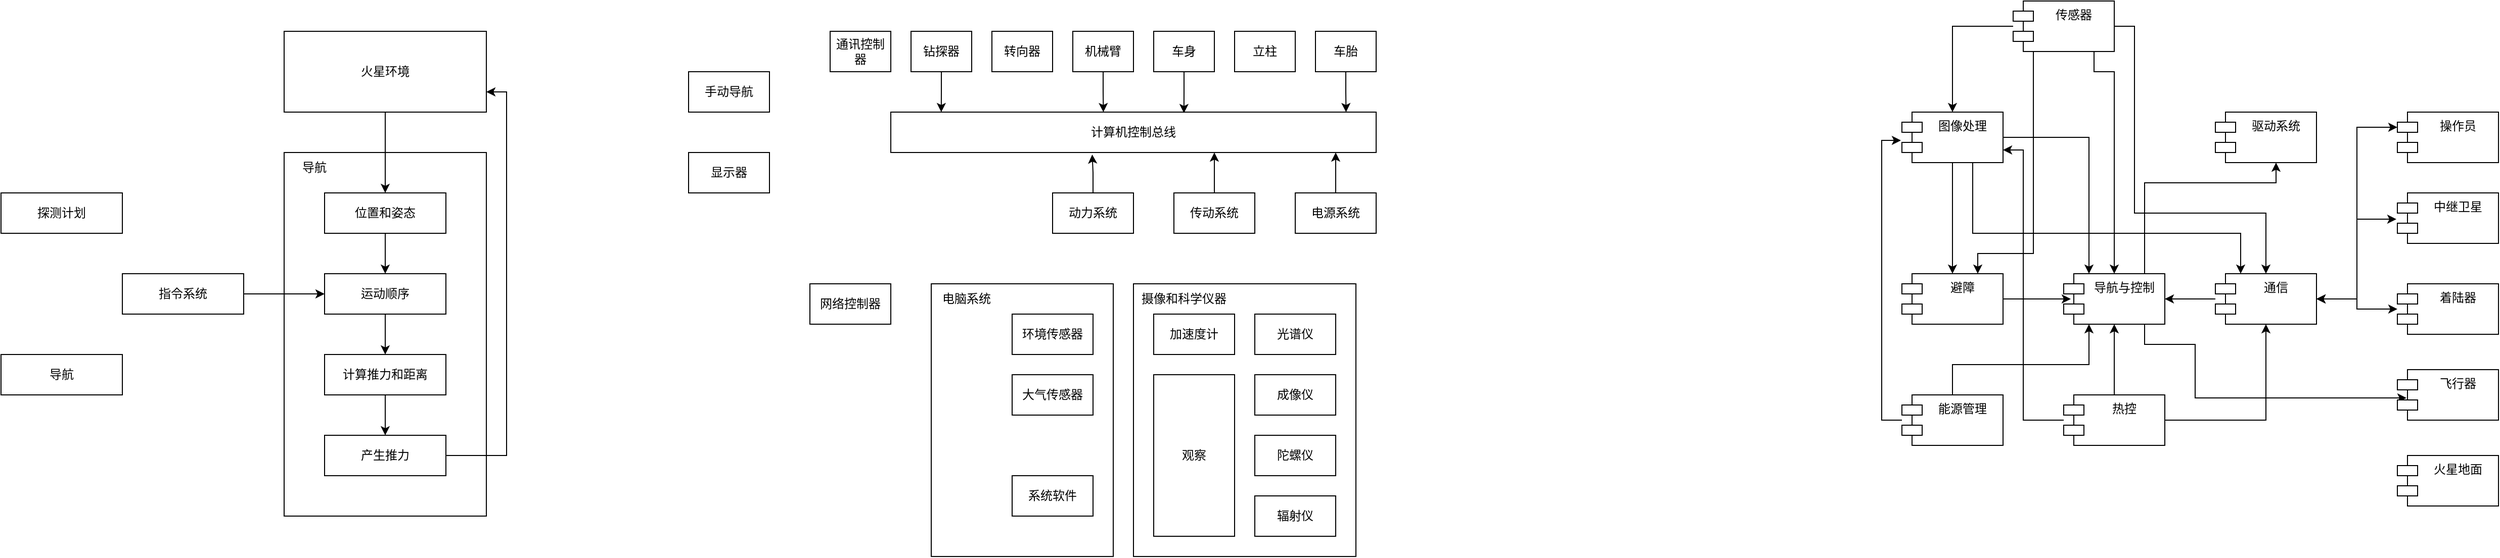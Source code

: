 <mxfile version="15.8.7" type="device"><diagram id="98iTKXeNPAAuK4LWbxxS" name="Page-1"><mxGraphModel dx="899" dy="680" grid="1" gridSize="10" guides="1" tooltips="1" connect="1" arrows="1" fold="1" page="1" pageScale="1" pageWidth="850" pageHeight="1100" math="0" shadow="0"><root><mxCell id="0"/><mxCell id="1" parent="0"/><mxCell id="S_GwuI0nOCNoEWC6Ke9p-49" value="" style="rounded=0;whiteSpace=wrap;html=1;" parent="1" vertex="1"><mxGeometry x="1120" y="370" width="220" height="270" as="geometry"/></mxCell><mxCell id="S_GwuI0nOCNoEWC6Ke9p-7" value="" style="rounded=0;whiteSpace=wrap;html=1;" parent="1" vertex="1"><mxGeometry x="280" y="240" width="200" height="360" as="geometry"/></mxCell><mxCell id="S_GwuI0nOCNoEWC6Ke9p-12" style="edgeStyle=orthogonalEdgeStyle;rounded=0;orthogonalLoop=1;jettySize=auto;html=1;entryX=0.5;entryY=0;entryDx=0;entryDy=0;" parent="1" source="S_GwuI0nOCNoEWC6Ke9p-1" target="S_GwuI0nOCNoEWC6Ke9p-3" edge="1"><mxGeometry relative="1" as="geometry"/></mxCell><mxCell id="S_GwuI0nOCNoEWC6Ke9p-1" value="火星环境" style="rounded=0;whiteSpace=wrap;html=1;" parent="1" vertex="1"><mxGeometry x="280" y="120" width="200" height="80" as="geometry"/></mxCell><mxCell id="S_GwuI0nOCNoEWC6Ke9p-2" value="导航" style="text;html=1;strokeColor=none;fillColor=none;align=center;verticalAlign=middle;whiteSpace=wrap;rounded=0;" parent="1" vertex="1"><mxGeometry x="280" y="240" width="60" height="30" as="geometry"/></mxCell><mxCell id="S_GwuI0nOCNoEWC6Ke9p-11" style="edgeStyle=orthogonalEdgeStyle;rounded=0;orthogonalLoop=1;jettySize=auto;html=1;entryX=0.5;entryY=0;entryDx=0;entryDy=0;" parent="1" source="S_GwuI0nOCNoEWC6Ke9p-3" target="S_GwuI0nOCNoEWC6Ke9p-4" edge="1"><mxGeometry relative="1" as="geometry"/></mxCell><mxCell id="S_GwuI0nOCNoEWC6Ke9p-3" value="位置和姿态" style="rounded=0;whiteSpace=wrap;html=1;" parent="1" vertex="1"><mxGeometry x="320" y="280" width="120" height="40" as="geometry"/></mxCell><mxCell id="S_GwuI0nOCNoEWC6Ke9p-13" style="edgeStyle=orthogonalEdgeStyle;rounded=0;orthogonalLoop=1;jettySize=auto;html=1;" parent="1" source="S_GwuI0nOCNoEWC6Ke9p-4" target="S_GwuI0nOCNoEWC6Ke9p-5" edge="1"><mxGeometry relative="1" as="geometry"/></mxCell><mxCell id="S_GwuI0nOCNoEWC6Ke9p-4" value="运动顺序" style="rounded=0;whiteSpace=wrap;html=1;" parent="1" vertex="1"><mxGeometry x="320" y="360" width="120" height="40" as="geometry"/></mxCell><mxCell id="S_GwuI0nOCNoEWC6Ke9p-14" style="edgeStyle=orthogonalEdgeStyle;rounded=0;orthogonalLoop=1;jettySize=auto;html=1;entryX=0.5;entryY=0;entryDx=0;entryDy=0;" parent="1" source="S_GwuI0nOCNoEWC6Ke9p-5" target="S_GwuI0nOCNoEWC6Ke9p-6" edge="1"><mxGeometry relative="1" as="geometry"/></mxCell><mxCell id="S_GwuI0nOCNoEWC6Ke9p-5" value="计算推力和距离" style="rounded=0;whiteSpace=wrap;html=1;" parent="1" vertex="1"><mxGeometry x="320" y="440" width="120" height="40" as="geometry"/></mxCell><mxCell id="S_GwuI0nOCNoEWC6Ke9p-15" style="edgeStyle=orthogonalEdgeStyle;rounded=0;orthogonalLoop=1;jettySize=auto;html=1;entryX=1;entryY=0.75;entryDx=0;entryDy=0;" parent="1" source="S_GwuI0nOCNoEWC6Ke9p-6" target="S_GwuI0nOCNoEWC6Ke9p-1" edge="1"><mxGeometry relative="1" as="geometry"><Array as="points"><mxPoint x="500" y="540"/><mxPoint x="500" y="180"/></Array></mxGeometry></mxCell><mxCell id="S_GwuI0nOCNoEWC6Ke9p-6" value="产生推力" style="rounded=0;whiteSpace=wrap;html=1;" parent="1" vertex="1"><mxGeometry x="320" y="520" width="120" height="40" as="geometry"/></mxCell><mxCell id="S_GwuI0nOCNoEWC6Ke9p-10" style="edgeStyle=orthogonalEdgeStyle;rounded=0;orthogonalLoop=1;jettySize=auto;html=1;entryX=0;entryY=0.5;entryDx=0;entryDy=0;" parent="1" source="S_GwuI0nOCNoEWC6Ke9p-9" target="S_GwuI0nOCNoEWC6Ke9p-4" edge="1"><mxGeometry relative="1" as="geometry"/></mxCell><mxCell id="S_GwuI0nOCNoEWC6Ke9p-9" value="指令系统" style="rounded=0;whiteSpace=wrap;html=1;" parent="1" vertex="1"><mxGeometry x="120" y="360" width="120" height="40" as="geometry"/></mxCell><mxCell id="S_GwuI0nOCNoEWC6Ke9p-16" value="探测计划" style="rounded=0;whiteSpace=wrap;html=1;" parent="1" vertex="1"><mxGeometry y="280" width="120" height="40" as="geometry"/></mxCell><mxCell id="S_GwuI0nOCNoEWC6Ke9p-17" value="导航" style="rounded=0;whiteSpace=wrap;html=1;" parent="1" vertex="1"><mxGeometry y="440" width="120" height="40" as="geometry"/></mxCell><mxCell id="S_GwuI0nOCNoEWC6Ke9p-18" value="计算机控制总线" style="rounded=0;whiteSpace=wrap;html=1;" parent="1" vertex="1"><mxGeometry x="880" y="200" width="480" height="40" as="geometry"/></mxCell><mxCell id="S_GwuI0nOCNoEWC6Ke9p-40" style="edgeStyle=orthogonalEdgeStyle;rounded=0;orthogonalLoop=1;jettySize=auto;html=1;entryX=0.415;entryY=1.05;entryDx=0;entryDy=0;entryPerimeter=0;" parent="1" source="S_GwuI0nOCNoEWC6Ke9p-19" target="S_GwuI0nOCNoEWC6Ke9p-18" edge="1"><mxGeometry relative="1" as="geometry"/></mxCell><mxCell id="S_GwuI0nOCNoEWC6Ke9p-19" value="动力系统" style="rounded=0;whiteSpace=wrap;html=1;" parent="1" vertex="1"><mxGeometry x="1040" y="280" width="80" height="40" as="geometry"/></mxCell><mxCell id="S_GwuI0nOCNoEWC6Ke9p-41" value="" style="edgeStyle=orthogonalEdgeStyle;rounded=0;orthogonalLoop=1;jettySize=auto;html=1;" parent="1" source="S_GwuI0nOCNoEWC6Ke9p-20" target="S_GwuI0nOCNoEWC6Ke9p-18" edge="1"><mxGeometry relative="1" as="geometry"><Array as="points"><mxPoint x="1200" y="250"/><mxPoint x="1200" y="250"/></Array></mxGeometry></mxCell><mxCell id="S_GwuI0nOCNoEWC6Ke9p-20" value="传动系统" style="rounded=0;whiteSpace=wrap;html=1;" parent="1" vertex="1"><mxGeometry x="1160" y="280" width="80" height="40" as="geometry"/></mxCell><mxCell id="S_GwuI0nOCNoEWC6Ke9p-42" style="edgeStyle=orthogonalEdgeStyle;rounded=0;orthogonalLoop=1;jettySize=auto;html=1;" parent="1" source="S_GwuI0nOCNoEWC6Ke9p-21" target="S_GwuI0nOCNoEWC6Ke9p-18" edge="1"><mxGeometry relative="1" as="geometry"><Array as="points"><mxPoint x="1320" y="250"/><mxPoint x="1320" y="250"/></Array></mxGeometry></mxCell><mxCell id="S_GwuI0nOCNoEWC6Ke9p-21" value="电源系统" style="rounded=0;whiteSpace=wrap;html=1;" parent="1" vertex="1"><mxGeometry x="1280" y="280" width="80" height="40" as="geometry"/></mxCell><mxCell id="S_GwuI0nOCNoEWC6Ke9p-31" style="edgeStyle=orthogonalEdgeStyle;rounded=0;orthogonalLoop=1;jettySize=auto;html=1;entryX=0.938;entryY=0;entryDx=0;entryDy=0;entryPerimeter=0;" parent="1" source="S_GwuI0nOCNoEWC6Ke9p-22" target="S_GwuI0nOCNoEWC6Ke9p-18" edge="1"><mxGeometry relative="1" as="geometry"/></mxCell><mxCell id="S_GwuI0nOCNoEWC6Ke9p-22" value="车胎" style="rounded=0;whiteSpace=wrap;html=1;" parent="1" vertex="1"><mxGeometry x="1300" y="120" width="60" height="40" as="geometry"/></mxCell><mxCell id="S_GwuI0nOCNoEWC6Ke9p-23" value="立柱" style="rounded=0;whiteSpace=wrap;html=1;" parent="1" vertex="1"><mxGeometry x="1220" y="120" width="60" height="40" as="geometry"/></mxCell><mxCell id="S_GwuI0nOCNoEWC6Ke9p-30" style="edgeStyle=orthogonalEdgeStyle;rounded=0;orthogonalLoop=1;jettySize=auto;html=1;entryX=0.604;entryY=0.025;entryDx=0;entryDy=0;entryPerimeter=0;" parent="1" source="S_GwuI0nOCNoEWC6Ke9p-24" target="S_GwuI0nOCNoEWC6Ke9p-18" edge="1"><mxGeometry relative="1" as="geometry"/></mxCell><mxCell id="S_GwuI0nOCNoEWC6Ke9p-24" value="车身" style="rounded=0;whiteSpace=wrap;html=1;" parent="1" vertex="1"><mxGeometry x="1140" y="120" width="60" height="40" as="geometry"/></mxCell><mxCell id="S_GwuI0nOCNoEWC6Ke9p-29" style="edgeStyle=orthogonalEdgeStyle;rounded=0;orthogonalLoop=1;jettySize=auto;html=1;entryX=0.438;entryY=0;entryDx=0;entryDy=0;entryPerimeter=0;" parent="1" source="S_GwuI0nOCNoEWC6Ke9p-25" target="S_GwuI0nOCNoEWC6Ke9p-18" edge="1"><mxGeometry relative="1" as="geometry"/></mxCell><mxCell id="S_GwuI0nOCNoEWC6Ke9p-25" value="机械臂" style="rounded=0;whiteSpace=wrap;html=1;" parent="1" vertex="1"><mxGeometry x="1060" y="120" width="60" height="40" as="geometry"/></mxCell><mxCell id="S_GwuI0nOCNoEWC6Ke9p-26" value="转向器" style="rounded=0;whiteSpace=wrap;html=1;" parent="1" vertex="1"><mxGeometry x="980" y="120" width="60" height="40" as="geometry"/></mxCell><mxCell id="S_GwuI0nOCNoEWC6Ke9p-33" style="edgeStyle=orthogonalEdgeStyle;rounded=0;orthogonalLoop=1;jettySize=auto;html=1;entryX=0.104;entryY=0;entryDx=0;entryDy=0;entryPerimeter=0;" parent="1" source="S_GwuI0nOCNoEWC6Ke9p-27" target="S_GwuI0nOCNoEWC6Ke9p-18" edge="1"><mxGeometry relative="1" as="geometry"/></mxCell><mxCell id="S_GwuI0nOCNoEWC6Ke9p-27" value="钻探器" style="rounded=0;whiteSpace=wrap;html=1;" parent="1" vertex="1"><mxGeometry x="900" y="120" width="60" height="40" as="geometry"/></mxCell><mxCell id="S_GwuI0nOCNoEWC6Ke9p-28" value="通讯控制器" style="rounded=0;whiteSpace=wrap;html=1;" parent="1" vertex="1"><mxGeometry x="820" y="120" width="60" height="40" as="geometry"/></mxCell><mxCell id="S_GwuI0nOCNoEWC6Ke9p-34" value="网络控制器" style="rounded=0;whiteSpace=wrap;html=1;" parent="1" vertex="1"><mxGeometry x="800" y="370" width="80" height="40" as="geometry"/></mxCell><mxCell id="S_GwuI0nOCNoEWC6Ke9p-35" value="手动导航" style="rounded=0;whiteSpace=wrap;html=1;" parent="1" vertex="1"><mxGeometry x="680" y="160" width="80" height="40" as="geometry"/></mxCell><mxCell id="S_GwuI0nOCNoEWC6Ke9p-37" value="显示器" style="rounded=0;whiteSpace=wrap;html=1;" parent="1" vertex="1"><mxGeometry x="680" y="240" width="80" height="40" as="geometry"/></mxCell><mxCell id="S_GwuI0nOCNoEWC6Ke9p-43" value="光谱仪" style="rounded=0;whiteSpace=wrap;html=1;" parent="1" vertex="1"><mxGeometry x="1240" y="400" width="80" height="40" as="geometry"/></mxCell><mxCell id="S_GwuI0nOCNoEWC6Ke9p-44" value="成像仪" style="rounded=0;whiteSpace=wrap;html=1;" parent="1" vertex="1"><mxGeometry x="1240" y="460" width="80" height="40" as="geometry"/></mxCell><mxCell id="S_GwuI0nOCNoEWC6Ke9p-45" value="陀螺仪" style="rounded=0;whiteSpace=wrap;html=1;" parent="1" vertex="1"><mxGeometry x="1240" y="520" width="80" height="40" as="geometry"/></mxCell><mxCell id="S_GwuI0nOCNoEWC6Ke9p-46" value="辐射仪" style="rounded=0;whiteSpace=wrap;html=1;" parent="1" vertex="1"><mxGeometry x="1240" y="580" width="80" height="40" as="geometry"/></mxCell><mxCell id="S_GwuI0nOCNoEWC6Ke9p-47" value="加速度计" style="rounded=0;whiteSpace=wrap;html=1;" parent="1" vertex="1"><mxGeometry x="1140" y="400" width="80" height="40" as="geometry"/></mxCell><mxCell id="S_GwuI0nOCNoEWC6Ke9p-48" value="观察" style="rounded=0;whiteSpace=wrap;html=1;" parent="1" vertex="1"><mxGeometry x="1140" y="460" width="80" height="160" as="geometry"/></mxCell><mxCell id="S_GwuI0nOCNoEWC6Ke9p-50" value="摄像和科学仪器" style="text;html=1;strokeColor=none;fillColor=none;align=center;verticalAlign=middle;whiteSpace=wrap;rounded=0;" parent="1" vertex="1"><mxGeometry x="1120" y="370" width="100" height="30" as="geometry"/></mxCell><mxCell id="S_GwuI0nOCNoEWC6Ke9p-52" value="" style="rounded=0;whiteSpace=wrap;html=1;" parent="1" vertex="1"><mxGeometry x="920" y="370" width="180" height="270" as="geometry"/></mxCell><mxCell id="S_GwuI0nOCNoEWC6Ke9p-53" value="电脑系统" style="text;html=1;strokeColor=none;fillColor=none;align=center;verticalAlign=middle;whiteSpace=wrap;rounded=0;" parent="1" vertex="1"><mxGeometry x="920" y="370" width="70" height="30" as="geometry"/></mxCell><mxCell id="S_GwuI0nOCNoEWC6Ke9p-54" value="环境传感器" style="rounded=0;whiteSpace=wrap;html=1;" parent="1" vertex="1"><mxGeometry x="1000" y="400" width="80" height="40" as="geometry"/></mxCell><mxCell id="S_GwuI0nOCNoEWC6Ke9p-56" value="大气传感器" style="rounded=0;whiteSpace=wrap;html=1;" parent="1" vertex="1"><mxGeometry x="1000" y="460" width="80" height="40" as="geometry"/></mxCell><mxCell id="S_GwuI0nOCNoEWC6Ke9p-57" value="系统软件" style="rounded=0;whiteSpace=wrap;html=1;" parent="1" vertex="1"><mxGeometry x="1000" y="560" width="80" height="40" as="geometry"/></mxCell><mxCell id="76VSLNIh--fwb8tUsJOz-8" style="edgeStyle=orthogonalEdgeStyle;rounded=0;orthogonalLoop=1;jettySize=auto;html=1;entryX=0.5;entryY=0;entryDx=0;entryDy=0;" edge="1" parent="1" source="76VSLNIh--fwb8tUsJOz-5" target="76VSLNIh--fwb8tUsJOz-7"><mxGeometry relative="1" as="geometry"/></mxCell><mxCell id="76VSLNIh--fwb8tUsJOz-19" style="edgeStyle=orthogonalEdgeStyle;rounded=0;orthogonalLoop=1;jettySize=auto;html=1;entryX=0.25;entryY=0;entryDx=0;entryDy=0;" edge="1" parent="1" source="76VSLNIh--fwb8tUsJOz-5" target="76VSLNIh--fwb8tUsJOz-16"><mxGeometry relative="1" as="geometry"><Array as="points"><mxPoint x="1950" y="320"/><mxPoint x="2215" y="320"/></Array></mxGeometry></mxCell><mxCell id="76VSLNIh--fwb8tUsJOz-38" style="edgeStyle=orthogonalEdgeStyle;rounded=0;orthogonalLoop=1;jettySize=auto;html=1;entryX=0.25;entryY=0;entryDx=0;entryDy=0;" edge="1" parent="1" source="76VSLNIh--fwb8tUsJOz-5" target="76VSLNIh--fwb8tUsJOz-10"><mxGeometry relative="1" as="geometry"/></mxCell><mxCell id="76VSLNIh--fwb8tUsJOz-5" value="图像处理" style="shape=module;align=left;spacingLeft=20;align=center;verticalAlign=top;" vertex="1" parent="1"><mxGeometry x="1880" y="200" width="100" height="50" as="geometry"/></mxCell><mxCell id="76VSLNIh--fwb8tUsJOz-9" style="edgeStyle=orthogonalEdgeStyle;rounded=0;orthogonalLoop=1;jettySize=auto;html=1;entryX=0.75;entryY=0;entryDx=0;entryDy=0;" edge="1" parent="1" source="76VSLNIh--fwb8tUsJOz-6" target="76VSLNIh--fwb8tUsJOz-7"><mxGeometry relative="1" as="geometry"><Array as="points"><mxPoint x="2010" y="340"/><mxPoint x="1955" y="340"/></Array></mxGeometry></mxCell><mxCell id="76VSLNIh--fwb8tUsJOz-36" style="edgeStyle=orthogonalEdgeStyle;rounded=0;orthogonalLoop=1;jettySize=auto;html=1;" edge="1" parent="1" source="76VSLNIh--fwb8tUsJOz-6" target="76VSLNIh--fwb8tUsJOz-5"><mxGeometry relative="1" as="geometry"/></mxCell><mxCell id="76VSLNIh--fwb8tUsJOz-37" style="edgeStyle=orthogonalEdgeStyle;rounded=0;orthogonalLoop=1;jettySize=auto;html=1;entryX=0.5;entryY=0;entryDx=0;entryDy=0;" edge="1" parent="1" source="76VSLNIh--fwb8tUsJOz-6" target="76VSLNIh--fwb8tUsJOz-10"><mxGeometry relative="1" as="geometry"><Array as="points"><mxPoint x="2070" y="160"/><mxPoint x="2090" y="160"/></Array></mxGeometry></mxCell><mxCell id="76VSLNIh--fwb8tUsJOz-46" style="edgeStyle=orthogonalEdgeStyle;rounded=0;orthogonalLoop=1;jettySize=auto;html=1;entryX=0.5;entryY=0;entryDx=0;entryDy=0;startArrow=none;startFill=0;endArrow=classic;endFill=1;" edge="1" parent="1" source="76VSLNIh--fwb8tUsJOz-6" target="76VSLNIh--fwb8tUsJOz-16"><mxGeometry relative="1" as="geometry"><Array as="points"><mxPoint x="2110" y="115"/><mxPoint x="2110" y="300"/><mxPoint x="2240" y="300"/></Array></mxGeometry></mxCell><mxCell id="76VSLNIh--fwb8tUsJOz-6" value="传感器" style="shape=module;align=left;spacingLeft=20;align=center;verticalAlign=top;" vertex="1" parent="1"><mxGeometry x="1990" y="90" width="100" height="50" as="geometry"/></mxCell><mxCell id="76VSLNIh--fwb8tUsJOz-39" style="edgeStyle=orthogonalEdgeStyle;rounded=0;orthogonalLoop=1;jettySize=auto;html=1;entryX=0.07;entryY=0.5;entryDx=0;entryDy=0;entryPerimeter=0;" edge="1" parent="1" source="76VSLNIh--fwb8tUsJOz-7" target="76VSLNIh--fwb8tUsJOz-10"><mxGeometry relative="1" as="geometry"/></mxCell><mxCell id="76VSLNIh--fwb8tUsJOz-7" value="避障" style="shape=module;align=left;spacingLeft=20;align=center;verticalAlign=top;" vertex="1" parent="1"><mxGeometry x="1880" y="360" width="100" height="50" as="geometry"/></mxCell><mxCell id="76VSLNIh--fwb8tUsJOz-29" style="edgeStyle=orthogonalEdgeStyle;rounded=0;orthogonalLoop=1;jettySize=auto;html=1;entryX=0.09;entryY=0.56;entryDx=0;entryDy=0;entryPerimeter=0;" edge="1" parent="1" source="76VSLNIh--fwb8tUsJOz-10" target="76VSLNIh--fwb8tUsJOz-25"><mxGeometry relative="1" as="geometry"><Array as="points"><mxPoint x="2120" y="430"/><mxPoint x="2170" y="430"/><mxPoint x="2170" y="483"/></Array></mxGeometry></mxCell><mxCell id="76VSLNIh--fwb8tUsJOz-32" style="edgeStyle=orthogonalEdgeStyle;rounded=0;orthogonalLoop=1;jettySize=auto;html=1;" edge="1" parent="1" source="76VSLNIh--fwb8tUsJOz-10"><mxGeometry relative="1" as="geometry"><mxPoint x="2250" y="250" as="targetPoint"/><Array as="points"><mxPoint x="2120" y="270"/><mxPoint x="2250" y="270"/></Array></mxGeometry></mxCell><mxCell id="76VSLNIh--fwb8tUsJOz-10" value="导航与控制" style="shape=module;align=left;spacingLeft=20;align=center;verticalAlign=top;" vertex="1" parent="1"><mxGeometry x="2040" y="360" width="100" height="50" as="geometry"/></mxCell><mxCell id="76VSLNIh--fwb8tUsJOz-41" style="edgeStyle=orthogonalEdgeStyle;rounded=0;orthogonalLoop=1;jettySize=auto;html=1;entryX=0.25;entryY=1;entryDx=0;entryDy=0;" edge="1" parent="1" source="76VSLNIh--fwb8tUsJOz-11" target="76VSLNIh--fwb8tUsJOz-10"><mxGeometry relative="1" as="geometry"><Array as="points"><mxPoint x="1930" y="450"/><mxPoint x="2065" y="450"/></Array></mxGeometry></mxCell><mxCell id="76VSLNIh--fwb8tUsJOz-42" style="edgeStyle=orthogonalEdgeStyle;rounded=0;orthogonalLoop=1;jettySize=auto;html=1;entryX=-0.01;entryY=0.56;entryDx=0;entryDy=0;entryPerimeter=0;" edge="1" parent="1" source="76VSLNIh--fwb8tUsJOz-11" target="76VSLNIh--fwb8tUsJOz-5"><mxGeometry relative="1" as="geometry"><Array as="points"><mxPoint x="1860" y="505"/><mxPoint x="1860" y="228"/></Array></mxGeometry></mxCell><mxCell id="76VSLNIh--fwb8tUsJOz-11" value="能源管理" style="shape=module;align=left;spacingLeft=20;align=center;verticalAlign=top;" vertex="1" parent="1"><mxGeometry x="1880" y="480" width="100" height="50" as="geometry"/></mxCell><mxCell id="76VSLNIh--fwb8tUsJOz-15" style="edgeStyle=orthogonalEdgeStyle;rounded=0;orthogonalLoop=1;jettySize=auto;html=1;entryX=0.5;entryY=1;entryDx=0;entryDy=0;" edge="1" parent="1" source="76VSLNIh--fwb8tUsJOz-14" target="76VSLNIh--fwb8tUsJOz-10"><mxGeometry relative="1" as="geometry"/></mxCell><mxCell id="76VSLNIh--fwb8tUsJOz-40" style="edgeStyle=orthogonalEdgeStyle;rounded=0;orthogonalLoop=1;jettySize=auto;html=1;" edge="1" parent="1" source="76VSLNIh--fwb8tUsJOz-14" target="76VSLNIh--fwb8tUsJOz-16"><mxGeometry relative="1" as="geometry"/></mxCell><mxCell id="76VSLNIh--fwb8tUsJOz-43" style="edgeStyle=orthogonalEdgeStyle;rounded=0;orthogonalLoop=1;jettySize=auto;html=1;entryX=1;entryY=0.75;entryDx=0;entryDy=0;" edge="1" parent="1" source="76VSLNIh--fwb8tUsJOz-14" target="76VSLNIh--fwb8tUsJOz-5"><mxGeometry relative="1" as="geometry"><Array as="points"><mxPoint x="2000" y="505"/><mxPoint x="2000" y="238"/></Array></mxGeometry></mxCell><mxCell id="76VSLNIh--fwb8tUsJOz-14" value="热控" style="shape=module;align=left;spacingLeft=20;align=center;verticalAlign=top;" vertex="1" parent="1"><mxGeometry x="2040" y="480" width="100" height="50" as="geometry"/></mxCell><mxCell id="76VSLNIh--fwb8tUsJOz-18" value="" style="edgeStyle=orthogonalEdgeStyle;rounded=0;orthogonalLoop=1;jettySize=auto;html=1;" edge="1" parent="1" source="76VSLNIh--fwb8tUsJOz-16" target="76VSLNIh--fwb8tUsJOz-10"><mxGeometry relative="1" as="geometry"/></mxCell><mxCell id="76VSLNIh--fwb8tUsJOz-27" style="edgeStyle=orthogonalEdgeStyle;rounded=0;orthogonalLoop=1;jettySize=auto;html=1;entryX=-0.01;entryY=0.52;entryDx=0;entryDy=0;entryPerimeter=0;" edge="1" parent="1" source="76VSLNIh--fwb8tUsJOz-16" target="76VSLNIh--fwb8tUsJOz-23"><mxGeometry relative="1" as="geometry"/></mxCell><mxCell id="76VSLNIh--fwb8tUsJOz-28" style="edgeStyle=orthogonalEdgeStyle;rounded=0;orthogonalLoop=1;jettySize=auto;html=1;entryX=0;entryY=0;entryDx=0;entryDy=15;entryPerimeter=0;startArrow=classic;startFill=1;endArrow=classic;endFill=1;" edge="1" parent="1" source="76VSLNIh--fwb8tUsJOz-16" target="76VSLNIh--fwb8tUsJOz-22"><mxGeometry relative="1" as="geometry"/></mxCell><mxCell id="76VSLNIh--fwb8tUsJOz-44" style="edgeStyle=orthogonalEdgeStyle;rounded=0;orthogonalLoop=1;jettySize=auto;html=1;startArrow=classic;startFill=1;endArrow=classic;endFill=1;" edge="1" parent="1" source="76VSLNIh--fwb8tUsJOz-16" target="76VSLNIh--fwb8tUsJOz-24"><mxGeometry relative="1" as="geometry"/></mxCell><mxCell id="76VSLNIh--fwb8tUsJOz-16" value="通信" style="shape=module;align=left;spacingLeft=20;align=center;verticalAlign=top;" vertex="1" parent="1"><mxGeometry x="2190" y="360" width="100" height="50" as="geometry"/></mxCell><mxCell id="76VSLNIh--fwb8tUsJOz-22" value="操作员" style="shape=module;align=left;spacingLeft=20;align=center;verticalAlign=top;" vertex="1" parent="1"><mxGeometry x="2370" y="200" width="100" height="50" as="geometry"/></mxCell><mxCell id="76VSLNIh--fwb8tUsJOz-23" value="中继卫星" style="shape=module;align=left;spacingLeft=20;align=center;verticalAlign=top;" vertex="1" parent="1"><mxGeometry x="2370" y="280" width="100" height="50" as="geometry"/></mxCell><mxCell id="76VSLNIh--fwb8tUsJOz-24" value="着陆器" style="shape=module;align=left;spacingLeft=20;align=center;verticalAlign=top;" vertex="1" parent="1"><mxGeometry x="2370" y="370" width="100" height="50" as="geometry"/></mxCell><mxCell id="76VSLNIh--fwb8tUsJOz-25" value="飞行器" style="shape=module;align=left;spacingLeft=20;align=center;verticalAlign=top;" vertex="1" parent="1"><mxGeometry x="2370" y="455" width="100" height="50" as="geometry"/></mxCell><mxCell id="76VSLNIh--fwb8tUsJOz-26" value="火星地面" style="shape=module;align=left;spacingLeft=20;align=center;verticalAlign=top;" vertex="1" parent="1"><mxGeometry x="2370" y="540" width="100" height="50" as="geometry"/></mxCell><mxCell id="76VSLNIh--fwb8tUsJOz-30" value="驱动系统" style="shape=module;align=left;spacingLeft=20;align=center;verticalAlign=top;" vertex="1" parent="1"><mxGeometry x="2190" y="200" width="100" height="50" as="geometry"/></mxCell></root></mxGraphModel></diagram></mxfile>